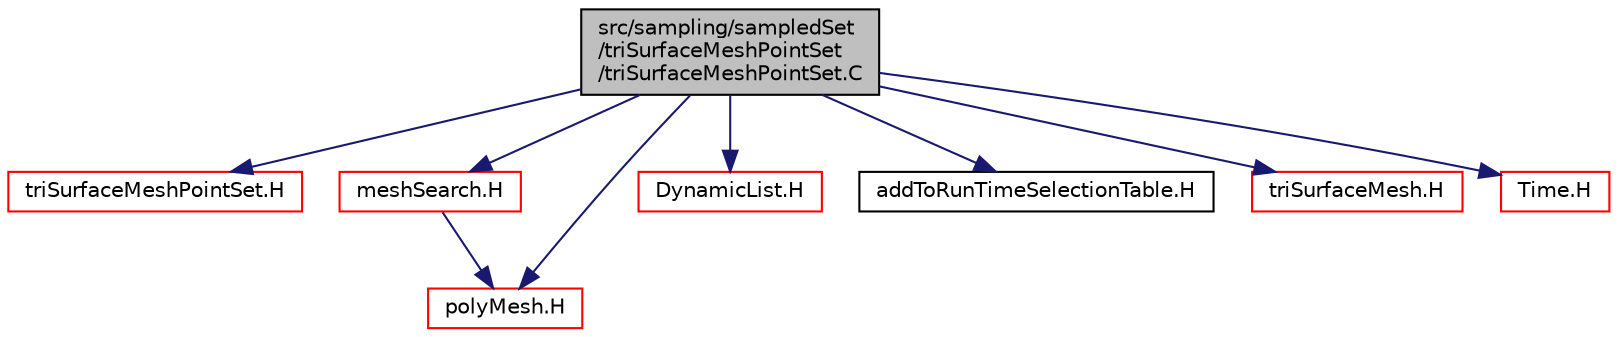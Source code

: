 digraph "src/sampling/sampledSet/triSurfaceMeshPointSet/triSurfaceMeshPointSet.C"
{
  bgcolor="transparent";
  edge [fontname="Helvetica",fontsize="10",labelfontname="Helvetica",labelfontsize="10"];
  node [fontname="Helvetica",fontsize="10",shape=record];
  Node0 [label="src/sampling/sampledSet\l/triSurfaceMeshPointSet\l/triSurfaceMeshPointSet.C",height=0.2,width=0.4,color="black", fillcolor="grey75", style="filled", fontcolor="black"];
  Node0 -> Node1 [color="midnightblue",fontsize="10",style="solid",fontname="Helvetica"];
  Node1 [label="triSurfaceMeshPointSet.H",height=0.2,width=0.4,color="red",URL="$a15041.html"];
  Node0 -> Node131 [color="midnightblue",fontsize="10",style="solid",fontname="Helvetica"];
  Node131 [label="meshSearch.H",height=0.2,width=0.4,color="red",URL="$a08312.html"];
  Node131 -> Node134 [color="midnightblue",fontsize="10",style="solid",fontname="Helvetica"];
  Node134 [label="polyMesh.H",height=0.2,width=0.4,color="red",URL="$a12398.html"];
  Node0 -> Node86 [color="midnightblue",fontsize="10",style="solid",fontname="Helvetica"];
  Node86 [label="DynamicList.H",height=0.2,width=0.4,color="red",URL="$a09335.html"];
  Node0 -> Node134 [color="midnightblue",fontsize="10",style="solid",fontname="Helvetica"];
  Node0 -> Node241 [color="midnightblue",fontsize="10",style="solid",fontname="Helvetica"];
  Node241 [label="addToRunTimeSelectionTable.H",height=0.2,width=0.4,color="black",URL="$a09989.html",tooltip="Macros for easy insertion into run-time selection tables. "];
  Node0 -> Node242 [color="midnightblue",fontsize="10",style="solid",fontname="Helvetica"];
  Node242 [label="triSurfaceMesh.H",height=0.2,width=0.4,color="red",URL="$a08543.html"];
  Node0 -> Node275 [color="midnightblue",fontsize="10",style="solid",fontname="Helvetica"];
  Node275 [label="Time.H",height=0.2,width=0.4,color="red",URL="$a10025.html"];
}
